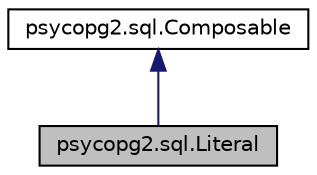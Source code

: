 digraph "psycopg2.sql.Literal"
{
 // LATEX_PDF_SIZE
  edge [fontname="Helvetica",fontsize="10",labelfontname="Helvetica",labelfontsize="10"];
  node [fontname="Helvetica",fontsize="10",shape=record];
  Node1 [label="psycopg2.sql.Literal",height=0.2,width=0.4,color="black", fillcolor="grey75", style="filled", fontcolor="black",tooltip=" "];
  Node2 -> Node1 [dir="back",color="midnightblue",fontsize="10",style="solid"];
  Node2 [label="psycopg2.sql.Composable",height=0.2,width=0.4,color="black", fillcolor="white", style="filled",URL="$classpsycopg2_1_1sql_1_1_composable.html",tooltip=" "];
}
